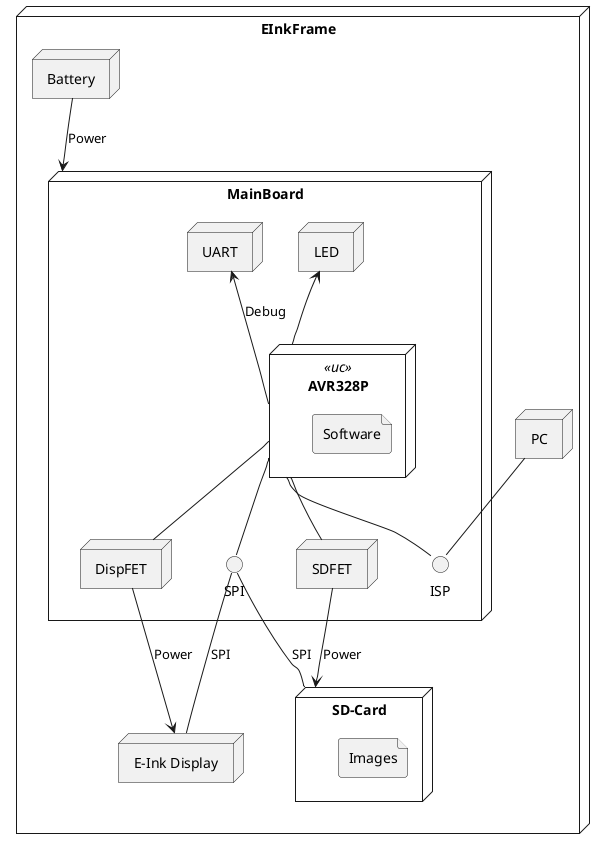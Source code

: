 @startuml Cotext

node EInkFrame {
    node "E-Ink Display" as DISPLAY {

    }

    node MainBoard as BOARD {
        node AVR328P  as UC  << uc >>{
            file Software
        }

        node LED as LED

        node UART as RS232

        node DispFET as DispFet
        node SDFET as SDFet

        interface SPI as SPI

        Interface ISP as ISP
    }

    node SD-Card as SDCARD {
        file Images
    }

    node Battery as BAT {

    }

    node PC as PC

    BAT --> BOARD : Power
    UC -- SPI
    SPI -- SDCARD : SPI
    SPI -- DISPLAY : SPI
    UC -- DispFet
    UC -- SDFet
    UC -up-> RS232 : Debug
    UC -up-> LED
    DispFet --> DISPLAY : Power
    SDFet --> SDCARD : Power
    UC -- ISP
    PC -- ISP
}
@enduml